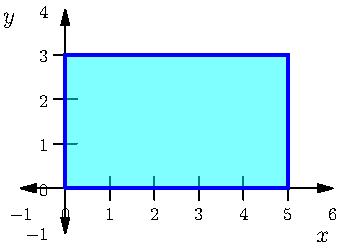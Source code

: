 size(6cm);
import graph;
xaxis("$x$", -1, 6, Ticks(Label(fontsize(9pt)), Step=1, begin=false, end=false), Arrows);
yaxis("$y$", -1, 4, Ticks(Label(fontsize(9pt)), Step=1, begin=false, end=false), Arrows);

filldraw(box((0,0), (5,3)), opacity(0.5)+cyan, blue+1.5);
